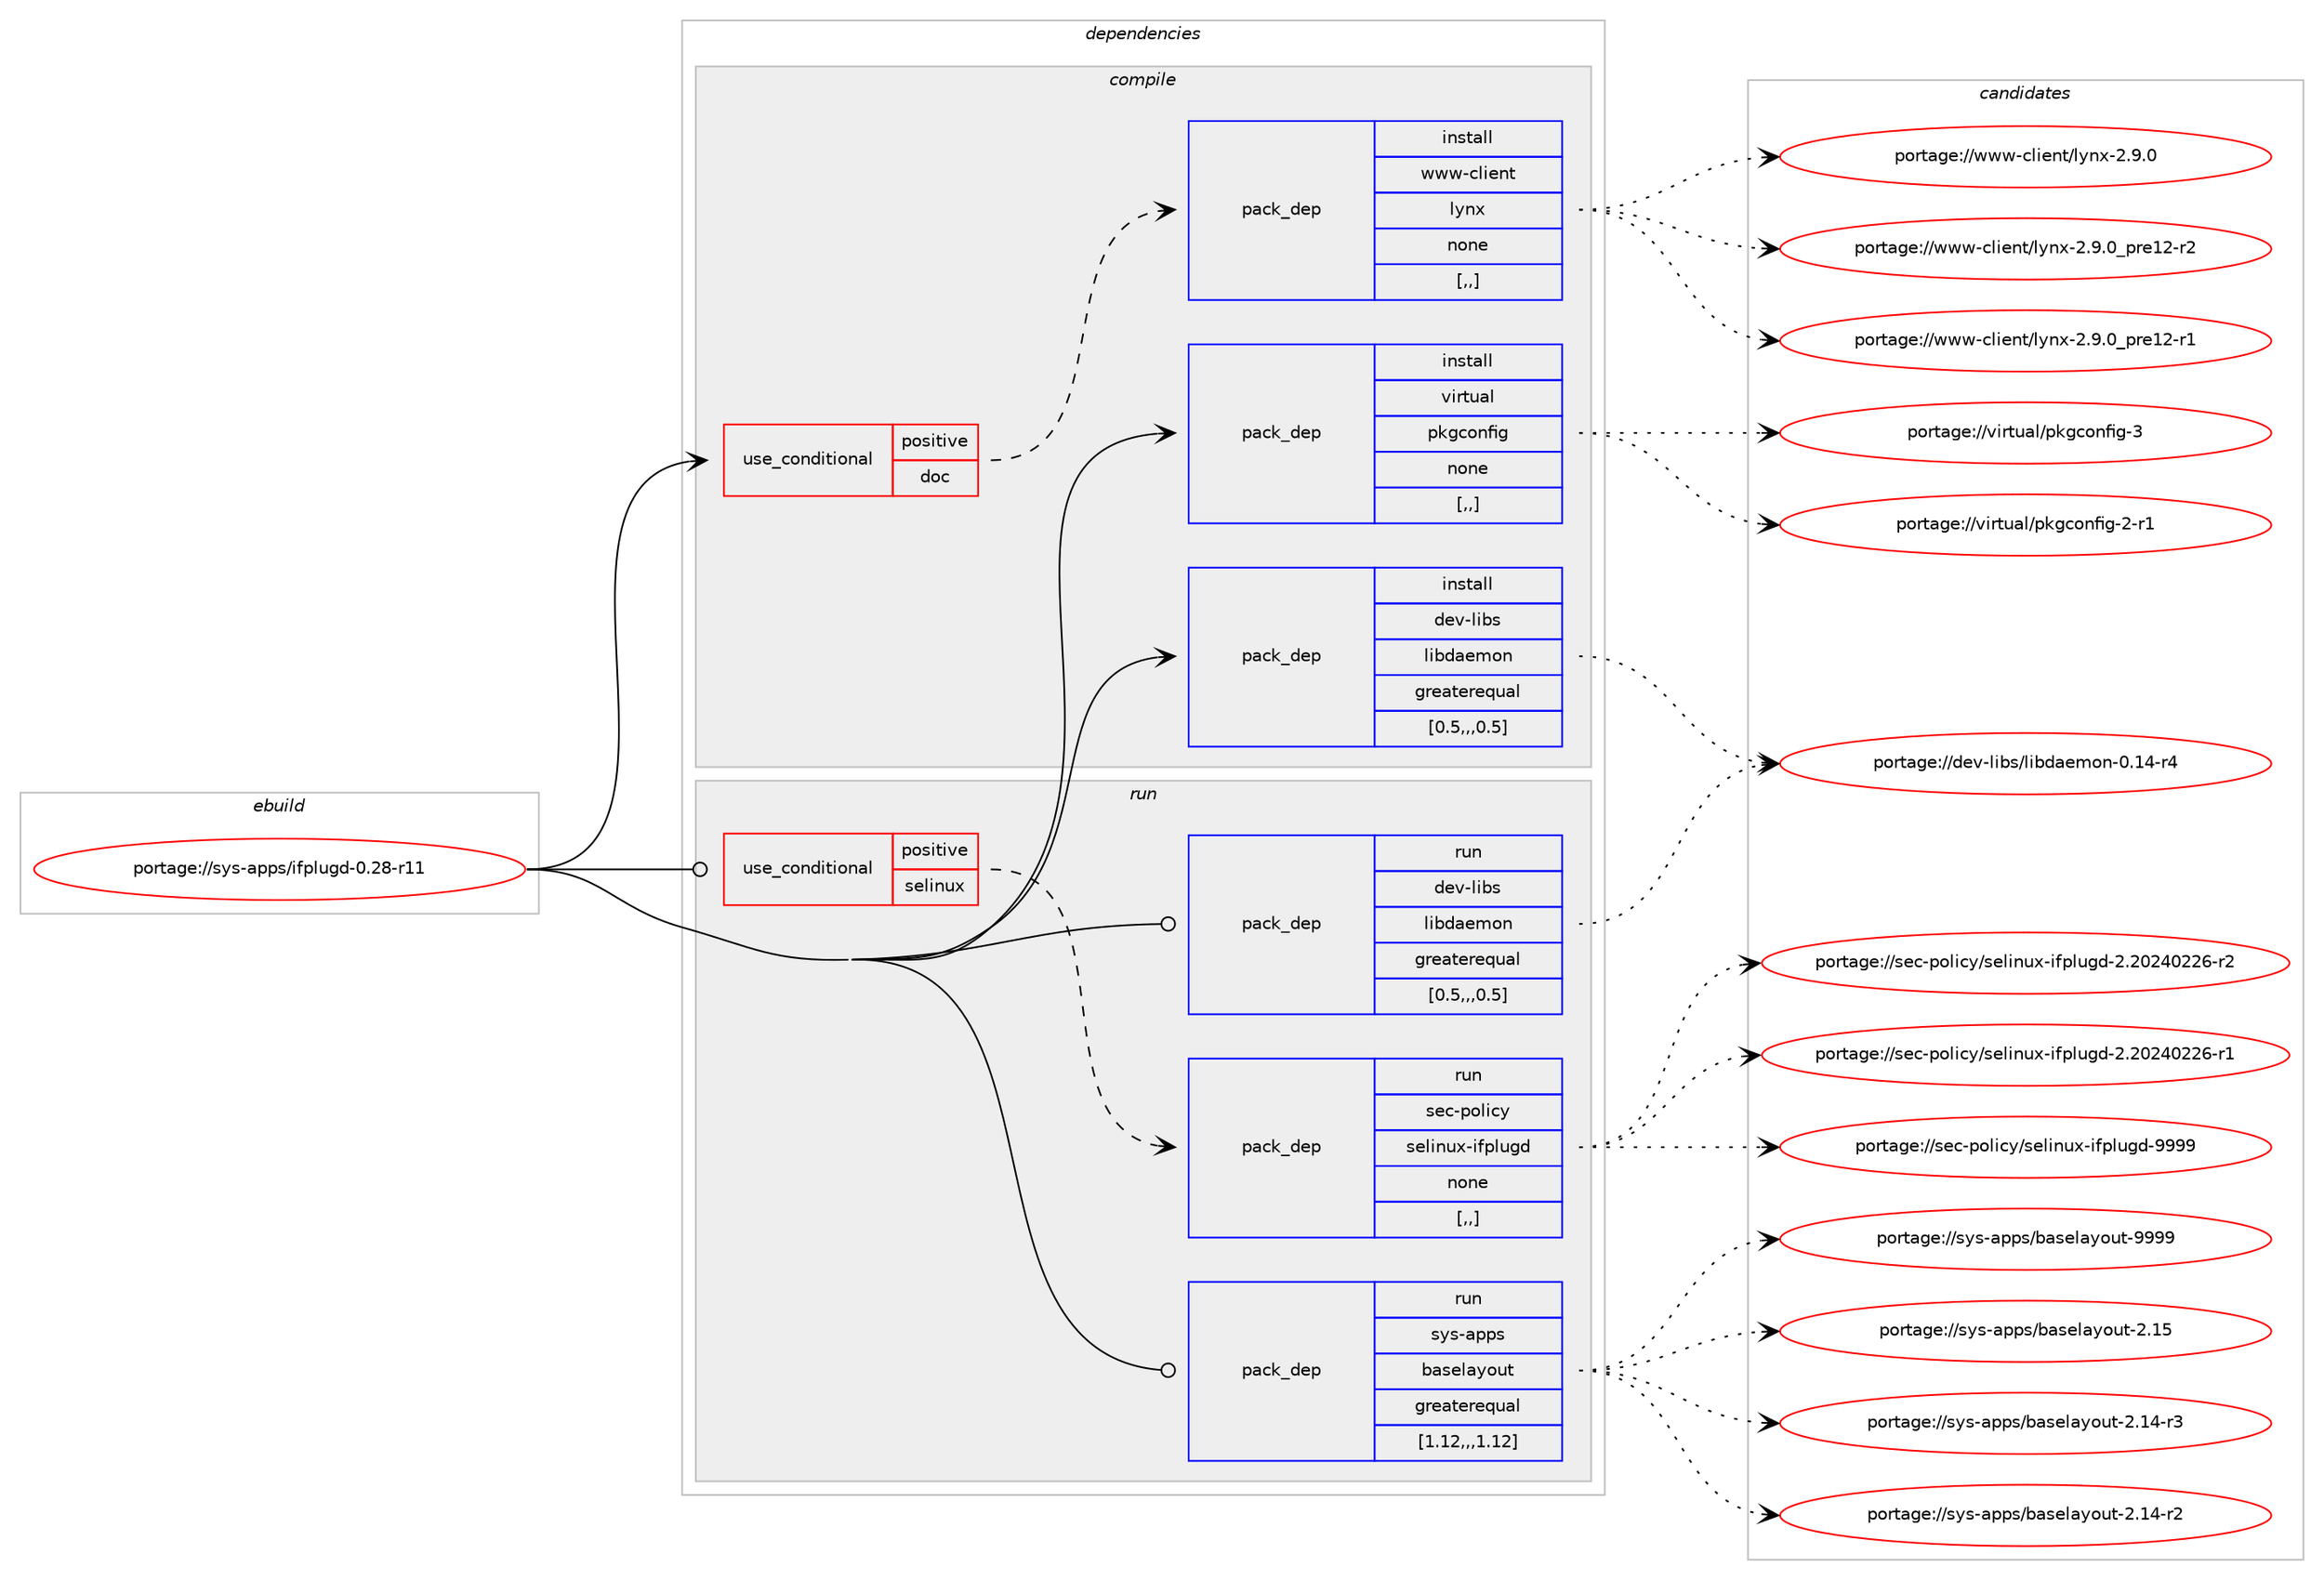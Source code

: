 digraph prolog {

# *************
# Graph options
# *************

newrank=true;
concentrate=true;
compound=true;
graph [rankdir=LR,fontname=Helvetica,fontsize=10,ranksep=1.5];#, ranksep=2.5, nodesep=0.2];
edge  [arrowhead=vee];
node  [fontname=Helvetica,fontsize=10];

# **********
# The ebuild
# **********

subgraph cluster_leftcol {
color=gray;
label=<<i>ebuild</i>>;
id [label="portage://sys-apps/ifplugd-0.28-r11", color=red, width=4, href="../sys-apps/ifplugd-0.28-r11.svg"];
}

# ****************
# The dependencies
# ****************

subgraph cluster_midcol {
color=gray;
label=<<i>dependencies</i>>;
subgraph cluster_compile {
fillcolor="#eeeeee";
style=filled;
label=<<i>compile</i>>;
subgraph cond111225 {
dependency420848 [label=<<TABLE BORDER="0" CELLBORDER="1" CELLSPACING="0" CELLPADDING="4"><TR><TD ROWSPAN="3" CELLPADDING="10">use_conditional</TD></TR><TR><TD>positive</TD></TR><TR><TD>doc</TD></TR></TABLE>>, shape=none, color=red];
subgraph pack306702 {
dependency420849 [label=<<TABLE BORDER="0" CELLBORDER="1" CELLSPACING="0" CELLPADDING="4" WIDTH="220"><TR><TD ROWSPAN="6" CELLPADDING="30">pack_dep</TD></TR><TR><TD WIDTH="110">install</TD></TR><TR><TD>www-client</TD></TR><TR><TD>lynx</TD></TR><TR><TD>none</TD></TR><TR><TD>[,,]</TD></TR></TABLE>>, shape=none, color=blue];
}
dependency420848:e -> dependency420849:w [weight=20,style="dashed",arrowhead="vee"];
}
id:e -> dependency420848:w [weight=20,style="solid",arrowhead="vee"];
subgraph pack306703 {
dependency420850 [label=<<TABLE BORDER="0" CELLBORDER="1" CELLSPACING="0" CELLPADDING="4" WIDTH="220"><TR><TD ROWSPAN="6" CELLPADDING="30">pack_dep</TD></TR><TR><TD WIDTH="110">install</TD></TR><TR><TD>dev-libs</TD></TR><TR><TD>libdaemon</TD></TR><TR><TD>greaterequal</TD></TR><TR><TD>[0.5,,,0.5]</TD></TR></TABLE>>, shape=none, color=blue];
}
id:e -> dependency420850:w [weight=20,style="solid",arrowhead="vee"];
subgraph pack306704 {
dependency420851 [label=<<TABLE BORDER="0" CELLBORDER="1" CELLSPACING="0" CELLPADDING="4" WIDTH="220"><TR><TD ROWSPAN="6" CELLPADDING="30">pack_dep</TD></TR><TR><TD WIDTH="110">install</TD></TR><TR><TD>virtual</TD></TR><TR><TD>pkgconfig</TD></TR><TR><TD>none</TD></TR><TR><TD>[,,]</TD></TR></TABLE>>, shape=none, color=blue];
}
id:e -> dependency420851:w [weight=20,style="solid",arrowhead="vee"];
}
subgraph cluster_compileandrun {
fillcolor="#eeeeee";
style=filled;
label=<<i>compile and run</i>>;
}
subgraph cluster_run {
fillcolor="#eeeeee";
style=filled;
label=<<i>run</i>>;
subgraph cond111226 {
dependency420852 [label=<<TABLE BORDER="0" CELLBORDER="1" CELLSPACING="0" CELLPADDING="4"><TR><TD ROWSPAN="3" CELLPADDING="10">use_conditional</TD></TR><TR><TD>positive</TD></TR><TR><TD>selinux</TD></TR></TABLE>>, shape=none, color=red];
subgraph pack306705 {
dependency420853 [label=<<TABLE BORDER="0" CELLBORDER="1" CELLSPACING="0" CELLPADDING="4" WIDTH="220"><TR><TD ROWSPAN="6" CELLPADDING="30">pack_dep</TD></TR><TR><TD WIDTH="110">run</TD></TR><TR><TD>sec-policy</TD></TR><TR><TD>selinux-ifplugd</TD></TR><TR><TD>none</TD></TR><TR><TD>[,,]</TD></TR></TABLE>>, shape=none, color=blue];
}
dependency420852:e -> dependency420853:w [weight=20,style="dashed",arrowhead="vee"];
}
id:e -> dependency420852:w [weight=20,style="solid",arrowhead="odot"];
subgraph pack306706 {
dependency420854 [label=<<TABLE BORDER="0" CELLBORDER="1" CELLSPACING="0" CELLPADDING="4" WIDTH="220"><TR><TD ROWSPAN="6" CELLPADDING="30">pack_dep</TD></TR><TR><TD WIDTH="110">run</TD></TR><TR><TD>dev-libs</TD></TR><TR><TD>libdaemon</TD></TR><TR><TD>greaterequal</TD></TR><TR><TD>[0.5,,,0.5]</TD></TR></TABLE>>, shape=none, color=blue];
}
id:e -> dependency420854:w [weight=20,style="solid",arrowhead="odot"];
subgraph pack306707 {
dependency420855 [label=<<TABLE BORDER="0" CELLBORDER="1" CELLSPACING="0" CELLPADDING="4" WIDTH="220"><TR><TD ROWSPAN="6" CELLPADDING="30">pack_dep</TD></TR><TR><TD WIDTH="110">run</TD></TR><TR><TD>sys-apps</TD></TR><TR><TD>baselayout</TD></TR><TR><TD>greaterequal</TD></TR><TR><TD>[1.12,,,1.12]</TD></TR></TABLE>>, shape=none, color=blue];
}
id:e -> dependency420855:w [weight=20,style="solid",arrowhead="odot"];
}
}

# **************
# The candidates
# **************

subgraph cluster_choices {
rank=same;
color=gray;
label=<<i>candidates</i>>;

subgraph choice306702 {
color=black;
nodesep=1;
choice1191191194599108105101110116471081211101204550465746489511211410149504511450 [label="portage://www-client/lynx-2.9.0_pre12-r2", color=red, width=4,href="../www-client/lynx-2.9.0_pre12-r2.svg"];
choice1191191194599108105101110116471081211101204550465746489511211410149504511449 [label="portage://www-client/lynx-2.9.0_pre12-r1", color=red, width=4,href="../www-client/lynx-2.9.0_pre12-r1.svg"];
choice119119119459910810510111011647108121110120455046574648 [label="portage://www-client/lynx-2.9.0", color=red, width=4,href="../www-client/lynx-2.9.0.svg"];
dependency420849:e -> choice1191191194599108105101110116471081211101204550465746489511211410149504511450:w [style=dotted,weight="100"];
dependency420849:e -> choice1191191194599108105101110116471081211101204550465746489511211410149504511449:w [style=dotted,weight="100"];
dependency420849:e -> choice119119119459910810510111011647108121110120455046574648:w [style=dotted,weight="100"];
}
subgraph choice306703 {
color=black;
nodesep=1;
choice100101118451081059811547108105981009710110911111045484649524511452 [label="portage://dev-libs/libdaemon-0.14-r4", color=red, width=4,href="../dev-libs/libdaemon-0.14-r4.svg"];
dependency420850:e -> choice100101118451081059811547108105981009710110911111045484649524511452:w [style=dotted,weight="100"];
}
subgraph choice306704 {
color=black;
nodesep=1;
choice1181051141161179710847112107103991111101021051034551 [label="portage://virtual/pkgconfig-3", color=red, width=4,href="../virtual/pkgconfig-3.svg"];
choice11810511411611797108471121071039911111010210510345504511449 [label="portage://virtual/pkgconfig-2-r1", color=red, width=4,href="../virtual/pkgconfig-2-r1.svg"];
dependency420851:e -> choice1181051141161179710847112107103991111101021051034551:w [style=dotted,weight="100"];
dependency420851:e -> choice11810511411611797108471121071039911111010210510345504511449:w [style=dotted,weight="100"];
}
subgraph choice306705 {
color=black;
nodesep=1;
choice11510199451121111081059912147115101108105110117120451051021121081171031004557575757 [label="portage://sec-policy/selinux-ifplugd-9999", color=red, width=4,href="../sec-policy/selinux-ifplugd-9999.svg"];
choice115101994511211110810599121471151011081051101171204510510211210811710310045504650485052485050544511450 [label="portage://sec-policy/selinux-ifplugd-2.20240226-r2", color=red, width=4,href="../sec-policy/selinux-ifplugd-2.20240226-r2.svg"];
choice115101994511211110810599121471151011081051101171204510510211210811710310045504650485052485050544511449 [label="portage://sec-policy/selinux-ifplugd-2.20240226-r1", color=red, width=4,href="../sec-policy/selinux-ifplugd-2.20240226-r1.svg"];
dependency420853:e -> choice11510199451121111081059912147115101108105110117120451051021121081171031004557575757:w [style=dotted,weight="100"];
dependency420853:e -> choice115101994511211110810599121471151011081051101171204510510211210811710310045504650485052485050544511450:w [style=dotted,weight="100"];
dependency420853:e -> choice115101994511211110810599121471151011081051101171204510510211210811710310045504650485052485050544511449:w [style=dotted,weight="100"];
}
subgraph choice306706 {
color=black;
nodesep=1;
choice100101118451081059811547108105981009710110911111045484649524511452 [label="portage://dev-libs/libdaemon-0.14-r4", color=red, width=4,href="../dev-libs/libdaemon-0.14-r4.svg"];
dependency420854:e -> choice100101118451081059811547108105981009710110911111045484649524511452:w [style=dotted,weight="100"];
}
subgraph choice306707 {
color=black;
nodesep=1;
choice1151211154597112112115479897115101108971211111171164557575757 [label="portage://sys-apps/baselayout-9999", color=red, width=4,href="../sys-apps/baselayout-9999.svg"];
choice1151211154597112112115479897115101108971211111171164550464953 [label="portage://sys-apps/baselayout-2.15", color=red, width=4,href="../sys-apps/baselayout-2.15.svg"];
choice11512111545971121121154798971151011089712111111711645504649524511451 [label="portage://sys-apps/baselayout-2.14-r3", color=red, width=4,href="../sys-apps/baselayout-2.14-r3.svg"];
choice11512111545971121121154798971151011089712111111711645504649524511450 [label="portage://sys-apps/baselayout-2.14-r2", color=red, width=4,href="../sys-apps/baselayout-2.14-r2.svg"];
dependency420855:e -> choice1151211154597112112115479897115101108971211111171164557575757:w [style=dotted,weight="100"];
dependency420855:e -> choice1151211154597112112115479897115101108971211111171164550464953:w [style=dotted,weight="100"];
dependency420855:e -> choice11512111545971121121154798971151011089712111111711645504649524511451:w [style=dotted,weight="100"];
dependency420855:e -> choice11512111545971121121154798971151011089712111111711645504649524511450:w [style=dotted,weight="100"];
}
}

}
